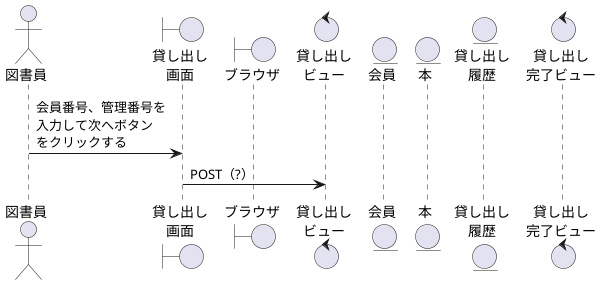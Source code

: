 @startuml Rental 

actor "図書員" as librarian
boundary "貸し出し\n画面" as Rens
boundary "ブラウザ" as brz
control "貸し出し\nビュー" as Renv
entity "会員" as member
entity "本" as book
entity "貸し出し\n履歴" as RenH
control "貸し出し\n完了ビュー" as RenCv


librarian -> Rens: 会員番号、管理番号を\n入力して次へボタン\nをクリックする
Rens -> Renv: POST（?）


@enduml